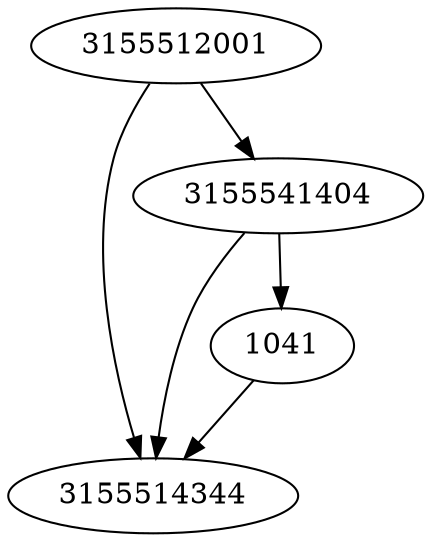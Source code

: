 strict digraph  {
3155514344;
3155512001;
3155541404;
1041;
3155512001 -> 3155514344;
3155512001 -> 3155541404;
3155541404 -> 1041;
3155541404 -> 3155514344;
1041 -> 3155514344;
}
